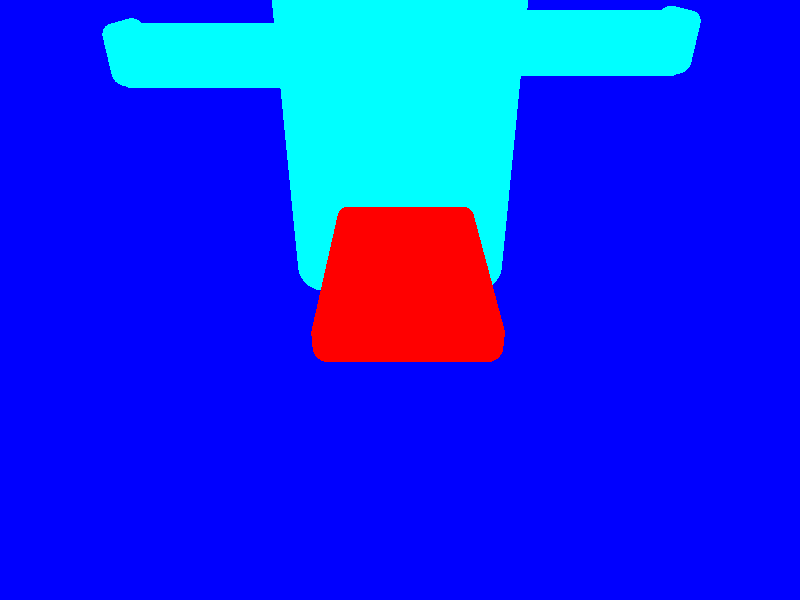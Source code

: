 #include "colors.inc"
#include "shapes.inc" 
    
#declare w = 1; //width
#declare h = 4; //height 
#declare d = -2; //depth
#declare proportion = 1;  

#declare c = <0,0,0>;
        
camera{


    location <5,6,1>
    look_at <0,3,1>
    rotate<10*clock,-90*clock,0> 
    translate<0,-.4*clock,0>

}  
light_source { 
        <-1,4.5,3>
        color White 
}
light_source { 
        <-1,4.5,-3>
        color White 
}
 

background{Blue}
 union{
//Body
    
    object{ // Round_Box(A, B, WireRadius, UseMerge)
            Round_Box(<0,0,0>,<-w,-h,-d>, 0.25   , 0)  
             
            texture{ pigment{ color Cyan}
                   //normal { radial sine_wave frequency 30 scale 0.25 }
                     finish { phong 1 }
                    }
            scale<1,1,1>*proportion  rotate<0, 0,0> translate<0,5,0>
          } // ---------------------------------------------------------
          
    
    //ArmR      
    union{
    
        object{ // Round_Box(A, B, WireRadius, UseMerge)
                Round_Box(<0,0,0>, <-0.3,-1.5,-0.5>, 0.1   , 0)  
                 
                texture{ pigment{ color Cyan}
                       //normal { radial sine_wave frequency 30 scale 0.25 }
                         finish { phong 1 }
                        }
               scale<1,1,1>*proportion  rotate<0, 0,0> translate<0,0,0> 
              } // ---------------------------------------------------------
              
        //HandR      
         object{ // Round_Box(A, B, WireRadius, UseMerge)
                Round_Box(<0,0,0>,<0.6,0,-0.5>, 0.1   , 0)  
                 
                texture{ pigment{ color Cyan}
                       //normal { radial sine_wave frequency 30 scale 0.25 }
                         finish { phong 1 }
                        }
              scale<1,1,1>*proportion  rotate<0, 0,0> translate<-0.7,0,0>
              } // ---------------------------------------------------------
        scale<1,1,1>*proportion  rotate<90,0,0> translate c+<-0.3,3,3.4>      
    }  
    
    
    //ArmL      
    union{
    
        object{ // Round_Box(A, B, WireRadius, UseMerge)
                Round_Box(<0,0,0>, <-0.3,-1.5,-0.5>, 0.1   , 0)  
                 
                texture{ pigment{ color Cyan}
                       //normal { radial sine_wave frequency 30 scale 0.25 }
                         finish { phong 1 }
                        }
               scale<1,1,1>*proportion  rotate<0, 0,0> translate<0,0,0> 
              } // ---------------------------------------------------------
              
        //HandL      
         object{ // Round_Box(A, B, WireRadius, UseMerge)
                Round_Box(<0,0,0>,<0.6,0,-0.5>, 0.1   , 0)  
                 
                texture{ pigment{ color Cyan}
                       //normal { radial sine_wave frequency 30 scale 0.25 }
                         finish { phong 1 }
                        }
              scale<1,1,1>*proportion  rotate<0, 0,0> translate<-0.7,0,0>
              } // ---------------------------------------------------------
        scale<1,1,1>*proportion  rotate<-90,0,0> translate c+<-0.3,3.4,-1.4>      
    }
    
    
    
     //LegR      
    union{
    
        object{ // Round_Box(A, B, WireRadius, UseMerge)
                Round_Box(<0,0,0>, <-0.3,-1.5,-0.5>, 0.1   , 0)  
                 
                texture{ pigment{ color Cyan}
                       //normal { radial sine_wave frequency 30 scale 0.25 }
                         finish { phong 1 }
                        }
               scale<1,1,1>*proportion  rotate<0, 0,0> translate<0,0,0> 
              } // ---------------------------------------------------------
              
        //FeetR      
         object{ // Round_Box(A, B, WireRadius, UseMerge)
                Round_Box(<0,0,0>,<0.6,0,-0.5>, 0.1   , 0)  
                 
                texture{ pigment{ color Cyan}
                       //normal { radial sine_wave frequency 30 scale 0.25 }
                         finish { phong 1 }
                        }
              scale<1,1,1>*proportion  rotate<0, 0,0> translate<-0.7,0,0>
              } // ---------------------------------------------------------
        scale<1,1,1>*proportion  rotate<180,0,0> translate c+<-0.5,0,1.2>      
    }  
    
    
         //LegR      
    union{
    
        object{ // Round_Box(A, B, WireRadius, UseMerge)
                Round_Box(<0,0,0>, <-0.3,-1.5,-0.5>, 0.1   , 0)  
                 
                texture{ pigment{ color Cyan}
                       //normal { radial sine_wave frequency 30 scale 0.25 }
                         finish { phong 1 }
                        }
               scale<1,1,1>*proportion  rotate<0, 0,0> translate<0,0,0> 
              } // ---------------------------------------------------------
              
        //FeetR      
         object{ // Round_Box(A, B, WireRadius, UseMerge)
                Round_Box(<0,0,0>,<0.6,0,-0.5>, 0.1   , 0)  
                 
                texture{ pigment{ color Cyan}
                       //normal { radial sine_wave frequency 30 scale 0.25 }
                         finish { phong 1 }
                        }
              scale<1,1,1>*proportion  rotate<0, 0,0> translate<-0.7,0,0>
              } // ---------------------------------------------------------
        scale<1,1,1>*proportion  rotate<180,0,0> translate c+<-0.5,0,0.2>       
               
          
        }
    //Left eye
    union{
        sphere { <0,0,0>, 0.3 
        
                texture { pigment{ color White}
                          finish { phong 1.0 reflection 0.00}
                        } // end of texture
        
                  scale<1,1,1>*proportion  rotate<0,0,0>  translate <0,0,0> 
               }  // end of sphere -----------------------------------
               //Iris1
                    sphere { c, 0.1 
                    
                            texture { pigment{ color Black}
                                      finish { phong 1.0 reflection 0.00}
                                    } // end of texture
                    
                              scale<1,1,1>*proportion  rotate<0,0,0>  translate c+<-0.3,0,0>  
                           }  // end of sphere -----------------------------------  
                    scale<1,1,1>*proportion  rotate<0,0,0>  translate c +<-0.85,4,0.55>     
                    }                       
                       
                       
                       
    //Rigth eye
       union{
        sphere { <0,0,0>, 0.3 
        
                texture { pigment{ color White}
                          finish { phong 1.0 reflection 0.00}
                        } // end of texture
        
                  scale<1,1,1>*proportion  rotate<0,0,0>  translate <0,0,0> 
               }  // end of sphere -----------------------------------
               //Iris1
                    sphere { c, 0.1 
                    
                            texture { pigment{ color Black}
                                      finish { phong 1.0 reflection 0.00}
                                    } // end of texture
                    
                              scale<1,1,1>*proportion  rotate<0,0,0>  translate c+<-0.3,0,0>  
                           }  // end of sphere -----------------------------------  
                    scale<1,1,1>*proportion  rotate<0,0,0>  translate c +<-0.85,4,1.4>     
                    }                       
                       
               
    // CejaRigth
    
    cylinder { c+<0,4,0>,c+<0,4,0.55>, 0.08
               texture { pigment { color Black}
                       //normal  { bumps 0.5 scale <0.25, 0.005,0.005>}  
                         finish  { phong 0.5 reflection{ 0.00 metallic 0.00} } 
                       } // end of texture
               scale <1,1,1>*proportion rotate<-16,0,0> translate<-1,0.5,2.2>
             } // end of cylinder  ------------------------------------
    
    
    
           
    // CejaLeft
    
     cylinder { c+<0,4,0>,c+<0,4,0.55>, 0.08
               texture { pigment { color Black}
                       //normal  { bumps 0.5 scale <0.25, 0.005,0.005>}  
                         finish  { phong 0.5 reflection{ 0.00 metallic 0.00} } 
                       } // end of texture
               scale <1,1,1>*proportion rotate<16,0,0> translate<-1,0.65,-0.8>
             } // end of cylinder  ------------------------------------
    
    
           
    // Pico
    
    object{ // Round_Box(A, B, WireRadius, UseMerge)
            Round_Box(c+<0.2,0,-0.6>,c+<-0.7,0.2,-1.4>, 0.1   , 0)  
             
            texture{ pigment{ color Orange}
                   //normal { radial sine_wave frequency 30 scale 0.25 }
                     finish { phong 1 }
                    }
            scale<1,1,1>*proportion  rotate<0, 0,0> translate<-0.9,3.5,2>
          } // ---------------------------------------------------------
    
    //Nose            
    triangle { 
                    c+<-0.01, 0, -0.75>, c+<-0.01, 0, -1.25>, c+<-0.01, 0.5, -1>
                    texture { pigment{ color Orange } 
                    finish { phong 1.0 }
                  }
                  scale<1,1,1>*proportion rotate<0, 0,0> translate<-1,3.5,2>
                   }
                   
                   
    //Cola 
    
    object{ // Round_Box(A, B, WireRadius, UseMerge)
            Round_Box( <0,0,0>,<2,-0.3,-1.2>, 0.1   , 0)  
             
            texture{ pigment{ color Red}
                   //normal { radial sine_wave frequency 30 scale 0.25 }
                     finish { phong 1 }
                    }
            scale<1,1,1>*proportion  rotate<0, 0,0> translate<0,2,1.65>
          } // ---------------------------------------------------------
          
    //Hat
 union{   
    object{ // Round_Box(A, B, WireRadius, UseMerge)
            Round_Box(c+<-0.4,0,-1.2>,c+<1,0.2,1>, 0.1   , 0)  
                                  
            texture{ pigment{ color SemiSweetChoc}
                   //normal { radial sine_wave frequency 30 scale 0.25 }
                     finish { phong 1 }                           
                    }
            scale<1,1,1>*proportion  rotate<0, 0,0> translate<0.1,3.9,-0.9>
          } // --------------------------------------------------------- 
          
    //Hat
    
    object{ // Round_Box(A, B, WireRadius, UseMerge)
            Round_Box(c+<-0.6,0,-1>,c+<0.5,0.6,0.8>, 0.1   , 0)  
                                  
            texture{ pigment{ color SemiSweetChoc}
                   //normal { radial sine_wave frequency 30 scale 0.25 }
                     finish { phong 1 }                           
                    }
            scale<1,1,1>*proportion  rotate<0, 0,0> translate<0.48,4,-0.87>
          } // ---------------------------------------------------------
         scale<1,1,1>*proportion  rotate<0, 0,0> translate<-1,0.8,2>   
 }                   
 scale<1,1,1>*proportion  rotate<0, 0,0> translate<0,2,0>   

}








